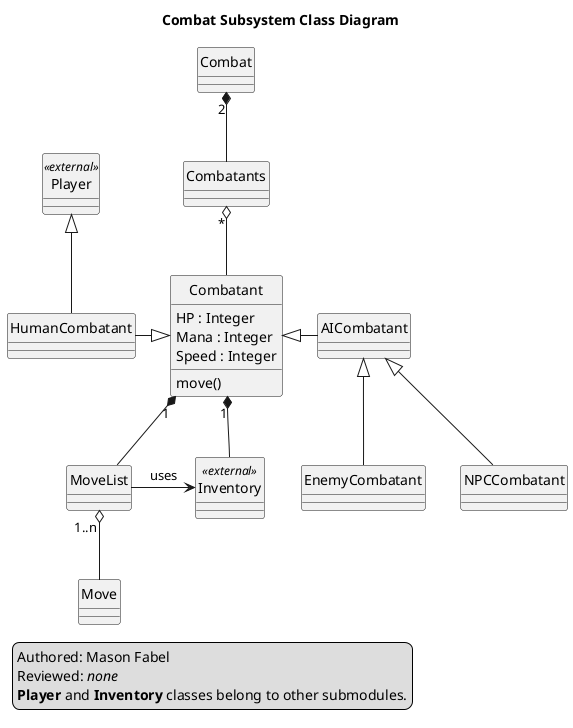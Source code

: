 @startuml
hide circle
skinparam shadowing false

title Combat Subsystem Class Diagram
legend left
	Authored: Mason Fabel
	Reviewed: <i>none</i>
	<b>Player</b> and <b>Inventory</b> classes belong to other submodules.
endlegend

class Combat
Combat "2" *-down- Combatants

class Combatants
Combatants "*" o-down- Combatant

class Combatant {
	HP : Integer
	Mana : Integer
	Speed : Integer
	move()
}
Combatant "1" *-down- Inventory
Combatant "1" *-down- MoveList

class HumanCombatant
HumanCombatant -right-|> Combatant
HumanCombatant -up-|> Player

class Player <<external>>

class AICombatant
AICombatant -left-|> Combatant

class EnemyCombatant
EnemyCombatant -up-|> AICombatant

class NPCCombatant
NPCCombatant -up-|> AICombatant

class Inventory <<external>>

class MoveList
MoveList "1..n" o-down- Move
MoveList -right-> Inventory : uses

class Move

@enduml
